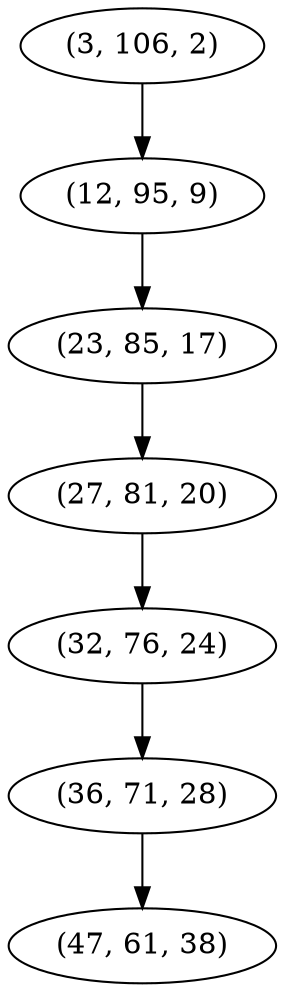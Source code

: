 digraph tree {
    "(3, 106, 2)";
    "(12, 95, 9)";
    "(23, 85, 17)";
    "(27, 81, 20)";
    "(32, 76, 24)";
    "(36, 71, 28)";
    "(47, 61, 38)";
    "(3, 106, 2)" -> "(12, 95, 9)";
    "(12, 95, 9)" -> "(23, 85, 17)";
    "(23, 85, 17)" -> "(27, 81, 20)";
    "(27, 81, 20)" -> "(32, 76, 24)";
    "(32, 76, 24)" -> "(36, 71, 28)";
    "(36, 71, 28)" -> "(47, 61, 38)";
}
